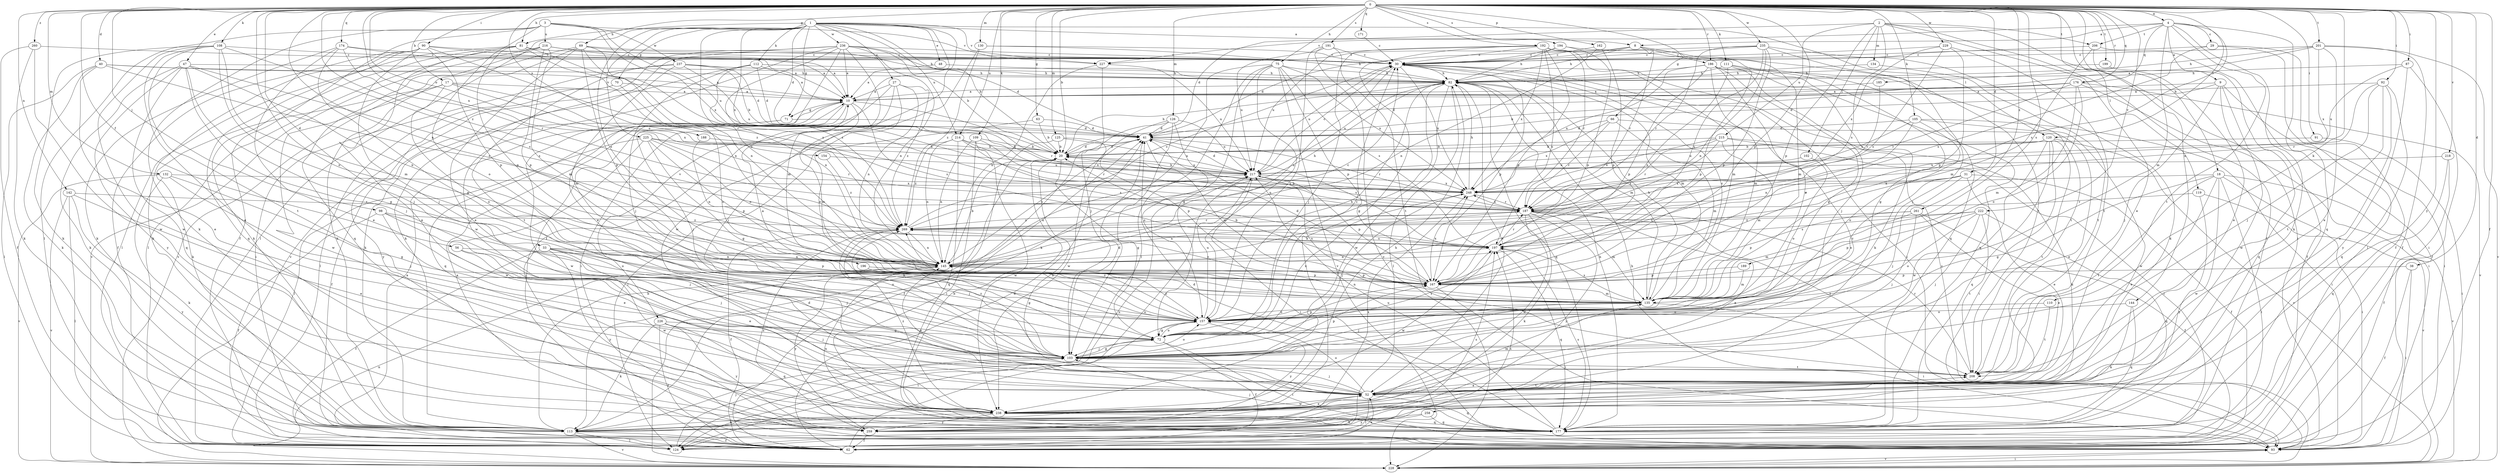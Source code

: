 strict digraph  {
0;
1;
2;
3;
4;
8;
9;
10;
17;
18;
20;
27;
29;
30;
31;
33;
38;
40;
41;
47;
48;
52;
56;
62;
63;
66;
69;
70;
71;
72;
75;
81;
82;
87;
90;
91;
92;
93;
98;
102;
103;
105;
108;
109;
110;
111;
112;
113;
119;
120;
124;
125;
126;
130;
132;
134;
135;
142;
144;
145;
154;
157;
162;
167;
171;
174;
176;
177;
185;
186;
187;
188;
189;
191;
192;
194;
196;
197;
199;
201;
206;
208;
214;
215;
216;
217;
218;
222;
225;
226;
227;
228;
229;
235;
236;
237;
238;
248;
258;
259;
260;
261;
269;
0 -> 4  [label=a];
0 -> 17  [label=b];
0 -> 18  [label=b];
0 -> 20  [label=b];
0 -> 31  [label=d];
0 -> 33  [label=d];
0 -> 38  [label=d];
0 -> 40  [label=d];
0 -> 47  [label=e];
0 -> 56  [label=f];
0 -> 62  [label=f];
0 -> 63  [label=g];
0 -> 66  [label=g];
0 -> 69  [label=g];
0 -> 75  [label=h];
0 -> 81  [label=h];
0 -> 87  [label=i];
0 -> 90  [label=i];
0 -> 91  [label=i];
0 -> 92  [label=i];
0 -> 98  [label=j];
0 -> 105  [label=k];
0 -> 108  [label=k];
0 -> 109  [label=k];
0 -> 110  [label=k];
0 -> 111  [label=k];
0 -> 119  [label=l];
0 -> 120  [label=l];
0 -> 125  [label=m];
0 -> 126  [label=m];
0 -> 130  [label=m];
0 -> 132  [label=m];
0 -> 142  [label=n];
0 -> 144  [label=n];
0 -> 145  [label=n];
0 -> 154  [label=o];
0 -> 157  [label=o];
0 -> 162  [label=p];
0 -> 167  [label=p];
0 -> 171  [label=q];
0 -> 174  [label=q];
0 -> 176  [label=q];
0 -> 185  [label=r];
0 -> 186  [label=r];
0 -> 188  [label=s];
0 -> 189  [label=s];
0 -> 191  [label=s];
0 -> 192  [label=s];
0 -> 194  [label=s];
0 -> 199  [label=t];
0 -> 201  [label=t];
0 -> 214  [label=u];
0 -> 218  [label=v];
0 -> 222  [label=v];
0 -> 229  [label=w];
0 -> 235  [label=w];
0 -> 248  [label=x];
0 -> 258  [label=y];
0 -> 260  [label=z];
0 -> 261  [label=z];
0 -> 269  [label=z];
1 -> 8  [label=a];
1 -> 20  [label=b];
1 -> 27  [label=c];
1 -> 41  [label=d];
1 -> 48  [label=e];
1 -> 62  [label=f];
1 -> 70  [label=g];
1 -> 71  [label=g];
1 -> 81  [label=h];
1 -> 112  [label=k];
1 -> 120  [label=l];
1 -> 124  [label=l];
1 -> 145  [label=n];
1 -> 196  [label=s];
1 -> 214  [label=u];
1 -> 225  [label=v];
1 -> 226  [label=v];
1 -> 227  [label=v];
1 -> 236  [label=w];
1 -> 248  [label=x];
2 -> 41  [label=d];
2 -> 52  [label=e];
2 -> 93  [label=i];
2 -> 102  [label=j];
2 -> 124  [label=l];
2 -> 134  [label=m];
2 -> 167  [label=p];
2 -> 197  [label=s];
2 -> 206  [label=t];
2 -> 215  [label=u];
3 -> 62  [label=f];
3 -> 113  [label=k];
3 -> 124  [label=l];
3 -> 157  [label=o];
3 -> 216  [label=u];
3 -> 217  [label=u];
3 -> 227  [label=v];
3 -> 237  [label=w];
3 -> 248  [label=x];
4 -> 8  [label=a];
4 -> 9  [label=a];
4 -> 29  [label=c];
4 -> 113  [label=k];
4 -> 135  [label=m];
4 -> 176  [label=q];
4 -> 177  [label=q];
4 -> 197  [label=s];
4 -> 206  [label=t];
4 -> 208  [label=t];
4 -> 227  [label=v];
8 -> 30  [label=c];
8 -> 82  [label=h];
8 -> 135  [label=m];
8 -> 186  [label=r];
8 -> 187  [label=r];
8 -> 227  [label=v];
9 -> 10  [label=a];
9 -> 41  [label=d];
9 -> 93  [label=i];
9 -> 103  [label=j];
9 -> 177  [label=q];
9 -> 238  [label=w];
10 -> 71  [label=g];
10 -> 93  [label=i];
10 -> 103  [label=j];
10 -> 135  [label=m];
10 -> 177  [label=q];
10 -> 187  [label=r];
10 -> 197  [label=s];
17 -> 10  [label=a];
17 -> 113  [label=k];
17 -> 157  [label=o];
17 -> 217  [label=u];
17 -> 238  [label=w];
17 -> 248  [label=x];
18 -> 52  [label=e];
18 -> 72  [label=g];
18 -> 93  [label=i];
18 -> 124  [label=l];
18 -> 208  [label=t];
18 -> 228  [label=v];
18 -> 238  [label=w];
18 -> 248  [label=x];
20 -> 41  [label=d];
20 -> 72  [label=g];
20 -> 82  [label=h];
20 -> 217  [label=u];
27 -> 10  [label=a];
27 -> 93  [label=i];
27 -> 103  [label=j];
27 -> 145  [label=n];
27 -> 157  [label=o];
27 -> 269  [label=z];
29 -> 30  [label=c];
29 -> 62  [label=f];
29 -> 124  [label=l];
29 -> 197  [label=s];
30 -> 82  [label=h];
30 -> 93  [label=i];
30 -> 135  [label=m];
30 -> 145  [label=n];
30 -> 167  [label=p];
30 -> 217  [label=u];
30 -> 248  [label=x];
31 -> 52  [label=e];
31 -> 62  [label=f];
31 -> 103  [label=j];
31 -> 157  [label=o];
31 -> 187  [label=r];
31 -> 248  [label=x];
33 -> 62  [label=f];
33 -> 103  [label=j];
33 -> 145  [label=n];
33 -> 157  [label=o];
33 -> 167  [label=p];
33 -> 238  [label=w];
33 -> 259  [label=y];
38 -> 62  [label=f];
38 -> 93  [label=i];
38 -> 167  [label=p];
40 -> 10  [label=a];
40 -> 52  [label=e];
40 -> 82  [label=h];
40 -> 113  [label=k];
40 -> 124  [label=l];
40 -> 197  [label=s];
41 -> 20  [label=b];
41 -> 135  [label=m];
41 -> 145  [label=n];
41 -> 187  [label=r];
41 -> 197  [label=s];
47 -> 72  [label=g];
47 -> 82  [label=h];
47 -> 103  [label=j];
47 -> 113  [label=k];
47 -> 145  [label=n];
47 -> 177  [label=q];
47 -> 197  [label=s];
47 -> 259  [label=y];
48 -> 10  [label=a];
48 -> 82  [label=h];
52 -> 20  [label=b];
52 -> 103  [label=j];
52 -> 124  [label=l];
52 -> 135  [label=m];
52 -> 145  [label=n];
52 -> 157  [label=o];
52 -> 177  [label=q];
52 -> 208  [label=t];
52 -> 238  [label=w];
56 -> 52  [label=e];
56 -> 103  [label=j];
56 -> 145  [label=n];
62 -> 10  [label=a];
62 -> 41  [label=d];
62 -> 197  [label=s];
62 -> 217  [label=u];
63 -> 20  [label=b];
63 -> 41  [label=d];
63 -> 124  [label=l];
66 -> 41  [label=d];
66 -> 52  [label=e];
66 -> 135  [label=m];
66 -> 187  [label=r];
66 -> 248  [label=x];
69 -> 30  [label=c];
69 -> 52  [label=e];
69 -> 82  [label=h];
69 -> 113  [label=k];
69 -> 145  [label=n];
69 -> 167  [label=p];
69 -> 228  [label=v];
69 -> 269  [label=z];
70 -> 10  [label=a];
70 -> 124  [label=l];
70 -> 157  [label=o];
70 -> 259  [label=y];
71 -> 41  [label=d];
71 -> 62  [label=f];
71 -> 238  [label=w];
72 -> 30  [label=c];
72 -> 62  [label=f];
72 -> 93  [label=i];
72 -> 103  [label=j];
72 -> 157  [label=o];
72 -> 167  [label=p];
72 -> 197  [label=s];
72 -> 248  [label=x];
75 -> 72  [label=g];
75 -> 82  [label=h];
75 -> 113  [label=k];
75 -> 124  [label=l];
75 -> 157  [label=o];
75 -> 167  [label=p];
75 -> 197  [label=s];
75 -> 228  [label=v];
75 -> 248  [label=x];
81 -> 30  [label=c];
81 -> 52  [label=e];
81 -> 113  [label=k];
81 -> 124  [label=l];
81 -> 145  [label=n];
81 -> 167  [label=p];
81 -> 187  [label=r];
82 -> 10  [label=a];
82 -> 52  [label=e];
82 -> 72  [label=g];
82 -> 124  [label=l];
82 -> 135  [label=m];
82 -> 177  [label=q];
82 -> 217  [label=u];
82 -> 238  [label=w];
87 -> 62  [label=f];
87 -> 82  [label=h];
87 -> 217  [label=u];
87 -> 259  [label=y];
90 -> 10  [label=a];
90 -> 30  [label=c];
90 -> 62  [label=f];
90 -> 103  [label=j];
90 -> 113  [label=k];
90 -> 167  [label=p];
90 -> 177  [label=q];
90 -> 269  [label=z];
91 -> 20  [label=b];
91 -> 93  [label=i];
92 -> 10  [label=a];
92 -> 52  [label=e];
92 -> 103  [label=j];
92 -> 177  [label=q];
92 -> 187  [label=r];
92 -> 208  [label=t];
93 -> 10  [label=a];
93 -> 82  [label=h];
93 -> 228  [label=v];
98 -> 52  [label=e];
98 -> 62  [label=f];
98 -> 103  [label=j];
98 -> 157  [label=o];
98 -> 269  [label=z];
102 -> 157  [label=o];
102 -> 217  [label=u];
103 -> 41  [label=d];
103 -> 72  [label=g];
103 -> 157  [label=o];
103 -> 167  [label=p];
103 -> 208  [label=t];
103 -> 269  [label=z];
105 -> 41  [label=d];
105 -> 93  [label=i];
105 -> 145  [label=n];
105 -> 157  [label=o];
105 -> 217  [label=u];
105 -> 238  [label=w];
108 -> 30  [label=c];
108 -> 52  [label=e];
108 -> 103  [label=j];
108 -> 113  [label=k];
108 -> 135  [label=m];
108 -> 197  [label=s];
108 -> 208  [label=t];
108 -> 238  [label=w];
109 -> 20  [label=b];
109 -> 93  [label=i];
109 -> 145  [label=n];
109 -> 187  [label=r];
109 -> 238  [label=w];
110 -> 157  [label=o];
110 -> 208  [label=t];
111 -> 72  [label=g];
111 -> 82  [label=h];
111 -> 145  [label=n];
111 -> 167  [label=p];
111 -> 208  [label=t];
112 -> 10  [label=a];
112 -> 41  [label=d];
112 -> 82  [label=h];
112 -> 103  [label=j];
112 -> 113  [label=k];
112 -> 145  [label=n];
113 -> 20  [label=b];
113 -> 62  [label=f];
113 -> 103  [label=j];
113 -> 124  [label=l];
113 -> 228  [label=v];
119 -> 187  [label=r];
119 -> 228  [label=v];
119 -> 259  [label=y];
120 -> 20  [label=b];
120 -> 93  [label=i];
120 -> 177  [label=q];
120 -> 208  [label=t];
120 -> 217  [label=u];
120 -> 228  [label=v];
120 -> 238  [label=w];
124 -> 52  [label=e];
124 -> 103  [label=j];
124 -> 217  [label=u];
125 -> 20  [label=b];
125 -> 62  [label=f];
125 -> 167  [label=p];
125 -> 217  [label=u];
126 -> 41  [label=d];
126 -> 103  [label=j];
126 -> 113  [label=k];
126 -> 157  [label=o];
126 -> 217  [label=u];
126 -> 238  [label=w];
130 -> 30  [label=c];
130 -> 82  [label=h];
130 -> 238  [label=w];
130 -> 269  [label=z];
132 -> 72  [label=g];
132 -> 103  [label=j];
132 -> 113  [label=k];
132 -> 228  [label=v];
132 -> 248  [label=x];
134 -> 82  [label=h];
134 -> 208  [label=t];
135 -> 30  [label=c];
135 -> 82  [label=h];
135 -> 93  [label=i];
135 -> 103  [label=j];
135 -> 145  [label=n];
135 -> 157  [label=o];
135 -> 197  [label=s];
135 -> 217  [label=u];
142 -> 52  [label=e];
142 -> 124  [label=l];
142 -> 187  [label=r];
142 -> 228  [label=v];
142 -> 259  [label=y];
144 -> 113  [label=k];
144 -> 157  [label=o];
144 -> 177  [label=q];
145 -> 20  [label=b];
145 -> 30  [label=c];
145 -> 157  [label=o];
145 -> 167  [label=p];
145 -> 217  [label=u];
145 -> 259  [label=y];
154 -> 217  [label=u];
154 -> 269  [label=z];
157 -> 10  [label=a];
157 -> 72  [label=g];
157 -> 82  [label=h];
157 -> 124  [label=l];
157 -> 217  [label=u];
157 -> 259  [label=y];
157 -> 269  [label=z];
162 -> 30  [label=c];
162 -> 145  [label=n];
162 -> 167  [label=p];
167 -> 20  [label=b];
167 -> 41  [label=d];
167 -> 93  [label=i];
167 -> 135  [label=m];
167 -> 248  [label=x];
167 -> 269  [label=z];
171 -> 30  [label=c];
174 -> 10  [label=a];
174 -> 30  [label=c];
174 -> 52  [label=e];
174 -> 72  [label=g];
174 -> 113  [label=k];
174 -> 187  [label=r];
176 -> 10  [label=a];
176 -> 20  [label=b];
176 -> 41  [label=d];
176 -> 93  [label=i];
176 -> 135  [label=m];
176 -> 157  [label=o];
176 -> 187  [label=r];
176 -> 228  [label=v];
177 -> 20  [label=b];
177 -> 41  [label=d];
177 -> 82  [label=h];
177 -> 93  [label=i];
177 -> 103  [label=j];
177 -> 145  [label=n];
177 -> 197  [label=s];
177 -> 217  [label=u];
185 -> 10  [label=a];
185 -> 187  [label=r];
186 -> 72  [label=g];
186 -> 82  [label=h];
186 -> 103  [label=j];
186 -> 113  [label=k];
186 -> 135  [label=m];
186 -> 157  [label=o];
186 -> 167  [label=p];
186 -> 177  [label=q];
186 -> 248  [label=x];
187 -> 20  [label=b];
187 -> 52  [label=e];
187 -> 113  [label=k];
187 -> 135  [label=m];
187 -> 145  [label=n];
187 -> 208  [label=t];
187 -> 238  [label=w];
187 -> 248  [label=x];
187 -> 259  [label=y];
187 -> 269  [label=z];
188 -> 20  [label=b];
188 -> 145  [label=n];
189 -> 135  [label=m];
189 -> 167  [label=p];
191 -> 30  [label=c];
191 -> 157  [label=o];
191 -> 208  [label=t];
191 -> 217  [label=u];
191 -> 228  [label=v];
192 -> 30  [label=c];
192 -> 103  [label=j];
192 -> 113  [label=k];
192 -> 135  [label=m];
192 -> 167  [label=p];
192 -> 177  [label=q];
192 -> 187  [label=r];
192 -> 197  [label=s];
192 -> 217  [label=u];
192 -> 248  [label=x];
194 -> 30  [label=c];
194 -> 82  [label=h];
194 -> 167  [label=p];
194 -> 208  [label=t];
196 -> 72  [label=g];
196 -> 167  [label=p];
197 -> 145  [label=n];
197 -> 177  [label=q];
197 -> 187  [label=r];
197 -> 238  [label=w];
199 -> 62  [label=f];
199 -> 82  [label=h];
201 -> 10  [label=a];
201 -> 30  [label=c];
201 -> 52  [label=e];
201 -> 62  [label=f];
201 -> 82  [label=h];
201 -> 228  [label=v];
201 -> 248  [label=x];
206 -> 30  [label=c];
206 -> 52  [label=e];
206 -> 93  [label=i];
206 -> 135  [label=m];
208 -> 52  [label=e];
208 -> 187  [label=r];
214 -> 20  [label=b];
214 -> 145  [label=n];
214 -> 177  [label=q];
214 -> 197  [label=s];
214 -> 248  [label=x];
214 -> 269  [label=z];
215 -> 20  [label=b];
215 -> 113  [label=k];
215 -> 124  [label=l];
215 -> 135  [label=m];
215 -> 187  [label=r];
215 -> 248  [label=x];
215 -> 269  [label=z];
216 -> 10  [label=a];
216 -> 30  [label=c];
216 -> 124  [label=l];
216 -> 135  [label=m];
216 -> 167  [label=p];
216 -> 177  [label=q];
216 -> 228  [label=v];
217 -> 20  [label=b];
217 -> 30  [label=c];
217 -> 41  [label=d];
217 -> 93  [label=i];
217 -> 167  [label=p];
217 -> 248  [label=x];
218 -> 62  [label=f];
218 -> 177  [label=q];
218 -> 217  [label=u];
222 -> 103  [label=j];
222 -> 157  [label=o];
222 -> 167  [label=p];
222 -> 177  [label=q];
222 -> 197  [label=s];
222 -> 208  [label=t];
222 -> 269  [label=z];
225 -> 20  [label=b];
225 -> 72  [label=g];
225 -> 124  [label=l];
225 -> 145  [label=n];
225 -> 167  [label=p];
225 -> 187  [label=r];
225 -> 238  [label=w];
226 -> 62  [label=f];
226 -> 72  [label=g];
226 -> 103  [label=j];
226 -> 113  [label=k];
226 -> 177  [label=q];
226 -> 259  [label=y];
227 -> 103  [label=j];
227 -> 145  [label=n];
227 -> 217  [label=u];
228 -> 30  [label=c];
228 -> 41  [label=d];
228 -> 93  [label=i];
228 -> 145  [label=n];
229 -> 30  [label=c];
229 -> 167  [label=p];
229 -> 197  [label=s];
229 -> 208  [label=t];
229 -> 248  [label=x];
235 -> 30  [label=c];
235 -> 41  [label=d];
235 -> 103  [label=j];
235 -> 113  [label=k];
235 -> 145  [label=n];
235 -> 167  [label=p];
235 -> 187  [label=r];
235 -> 197  [label=s];
236 -> 10  [label=a];
236 -> 20  [label=b];
236 -> 30  [label=c];
236 -> 41  [label=d];
236 -> 52  [label=e];
236 -> 113  [label=k];
236 -> 135  [label=m];
236 -> 145  [label=n];
236 -> 228  [label=v];
236 -> 238  [label=w];
236 -> 269  [label=z];
237 -> 20  [label=b];
237 -> 41  [label=d];
237 -> 82  [label=h];
237 -> 93  [label=i];
237 -> 135  [label=m];
237 -> 208  [label=t];
237 -> 217  [label=u];
238 -> 30  [label=c];
238 -> 52  [label=e];
238 -> 82  [label=h];
238 -> 113  [label=k];
238 -> 177  [label=q];
238 -> 259  [label=y];
238 -> 269  [label=z];
248 -> 82  [label=h];
248 -> 103  [label=j];
248 -> 187  [label=r];
258 -> 113  [label=k];
258 -> 177  [label=q];
258 -> 259  [label=y];
259 -> 62  [label=f];
259 -> 197  [label=s];
259 -> 248  [label=x];
259 -> 269  [label=z];
260 -> 30  [label=c];
260 -> 62  [label=f];
260 -> 113  [label=k];
260 -> 238  [label=w];
261 -> 52  [label=e];
261 -> 62  [label=f];
261 -> 103  [label=j];
261 -> 135  [label=m];
261 -> 167  [label=p];
261 -> 269  [label=z];
269 -> 30  [label=c];
269 -> 62  [label=f];
269 -> 82  [label=h];
269 -> 103  [label=j];
269 -> 145  [label=n];
269 -> 187  [label=r];
269 -> 197  [label=s];
}

